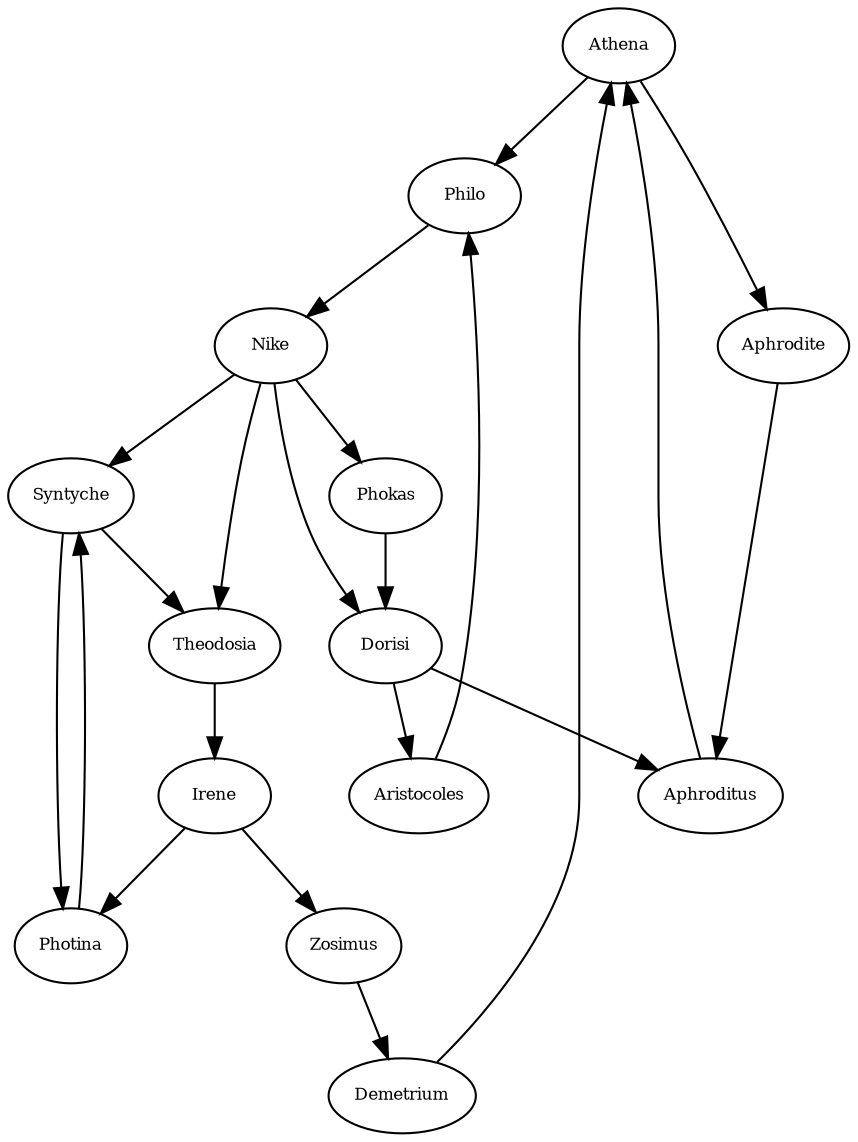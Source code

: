 digraph RGL__DirectedAdjacencyGraph {
    Athena [
        fontsize = 8,
        label = Athena
    ]

    Aphrodite [
        fontsize = 8,
        label = Aphrodite
    ]

    Philo [
        fontsize = 8,
        label = Philo
    ]

    Nike [
        fontsize = 8,
        label = Nike
    ]

    Phokas [
        fontsize = 8,
        label = Phokas
    ]

    Dorisi [
        fontsize = 8,
        label = Dorisi
    ]

    Syntyche [
        fontsize = 8,
        label = Syntyche
    ]

    Theodosia [
        fontsize = 8,
        label = Theodosia
    ]

    Aristocoles [
        fontsize = 8,
        label = Aristocoles
    ]

    Aphroditus [
        fontsize = 8,
        label = Aphroditus
    ]

    Irene [
        fontsize = 8,
        label = Irene
    ]

    Photina [
        fontsize = 8,
        label = Photina
    ]

    Zosimus [
        fontsize = 8,
        label = Zosimus
    ]

    Demetrium [
        fontsize = 8,
        label = Demetrium
    ]

    Athena -> Aphrodite [
        fontsize = 8
    ]

    Athena -> Philo [
        fontsize = 8
    ]

    Aphrodite -> Aphroditus [
        fontsize = 8
    ]

    Philo -> Nike [
        fontsize = 8
    ]

    Nike -> Phokas [
        fontsize = 8
    ]

    Nike -> Dorisi [
        fontsize = 8
    ]

    Nike -> Syntyche [
        fontsize = 8
    ]

    Nike -> Theodosia [
        fontsize = 8
    ]

    Phokas -> Dorisi [
        fontsize = 8
    ]

    Dorisi -> Aristocoles [
        fontsize = 8
    ]

    Dorisi -> Aphroditus [
        fontsize = 8
    ]

    Syntyche -> Photina [
        fontsize = 8
    ]

    Syntyche -> Theodosia [
        fontsize = 8
    ]

    Theodosia -> Irene [
        fontsize = 8
    ]

    Aristocoles -> Philo [
        fontsize = 8
    ]

    Aphroditus -> Athena [
        fontsize = 8
    ]

    Irene -> Photina [
        fontsize = 8
    ]

    Irene -> Zosimus [
        fontsize = 8
    ]

    Photina -> Syntyche [
        fontsize = 8
    ]

    Zosimus -> Demetrium [
        fontsize = 8
    ]

    Demetrium -> Athena [
        fontsize = 8
    ]
}
